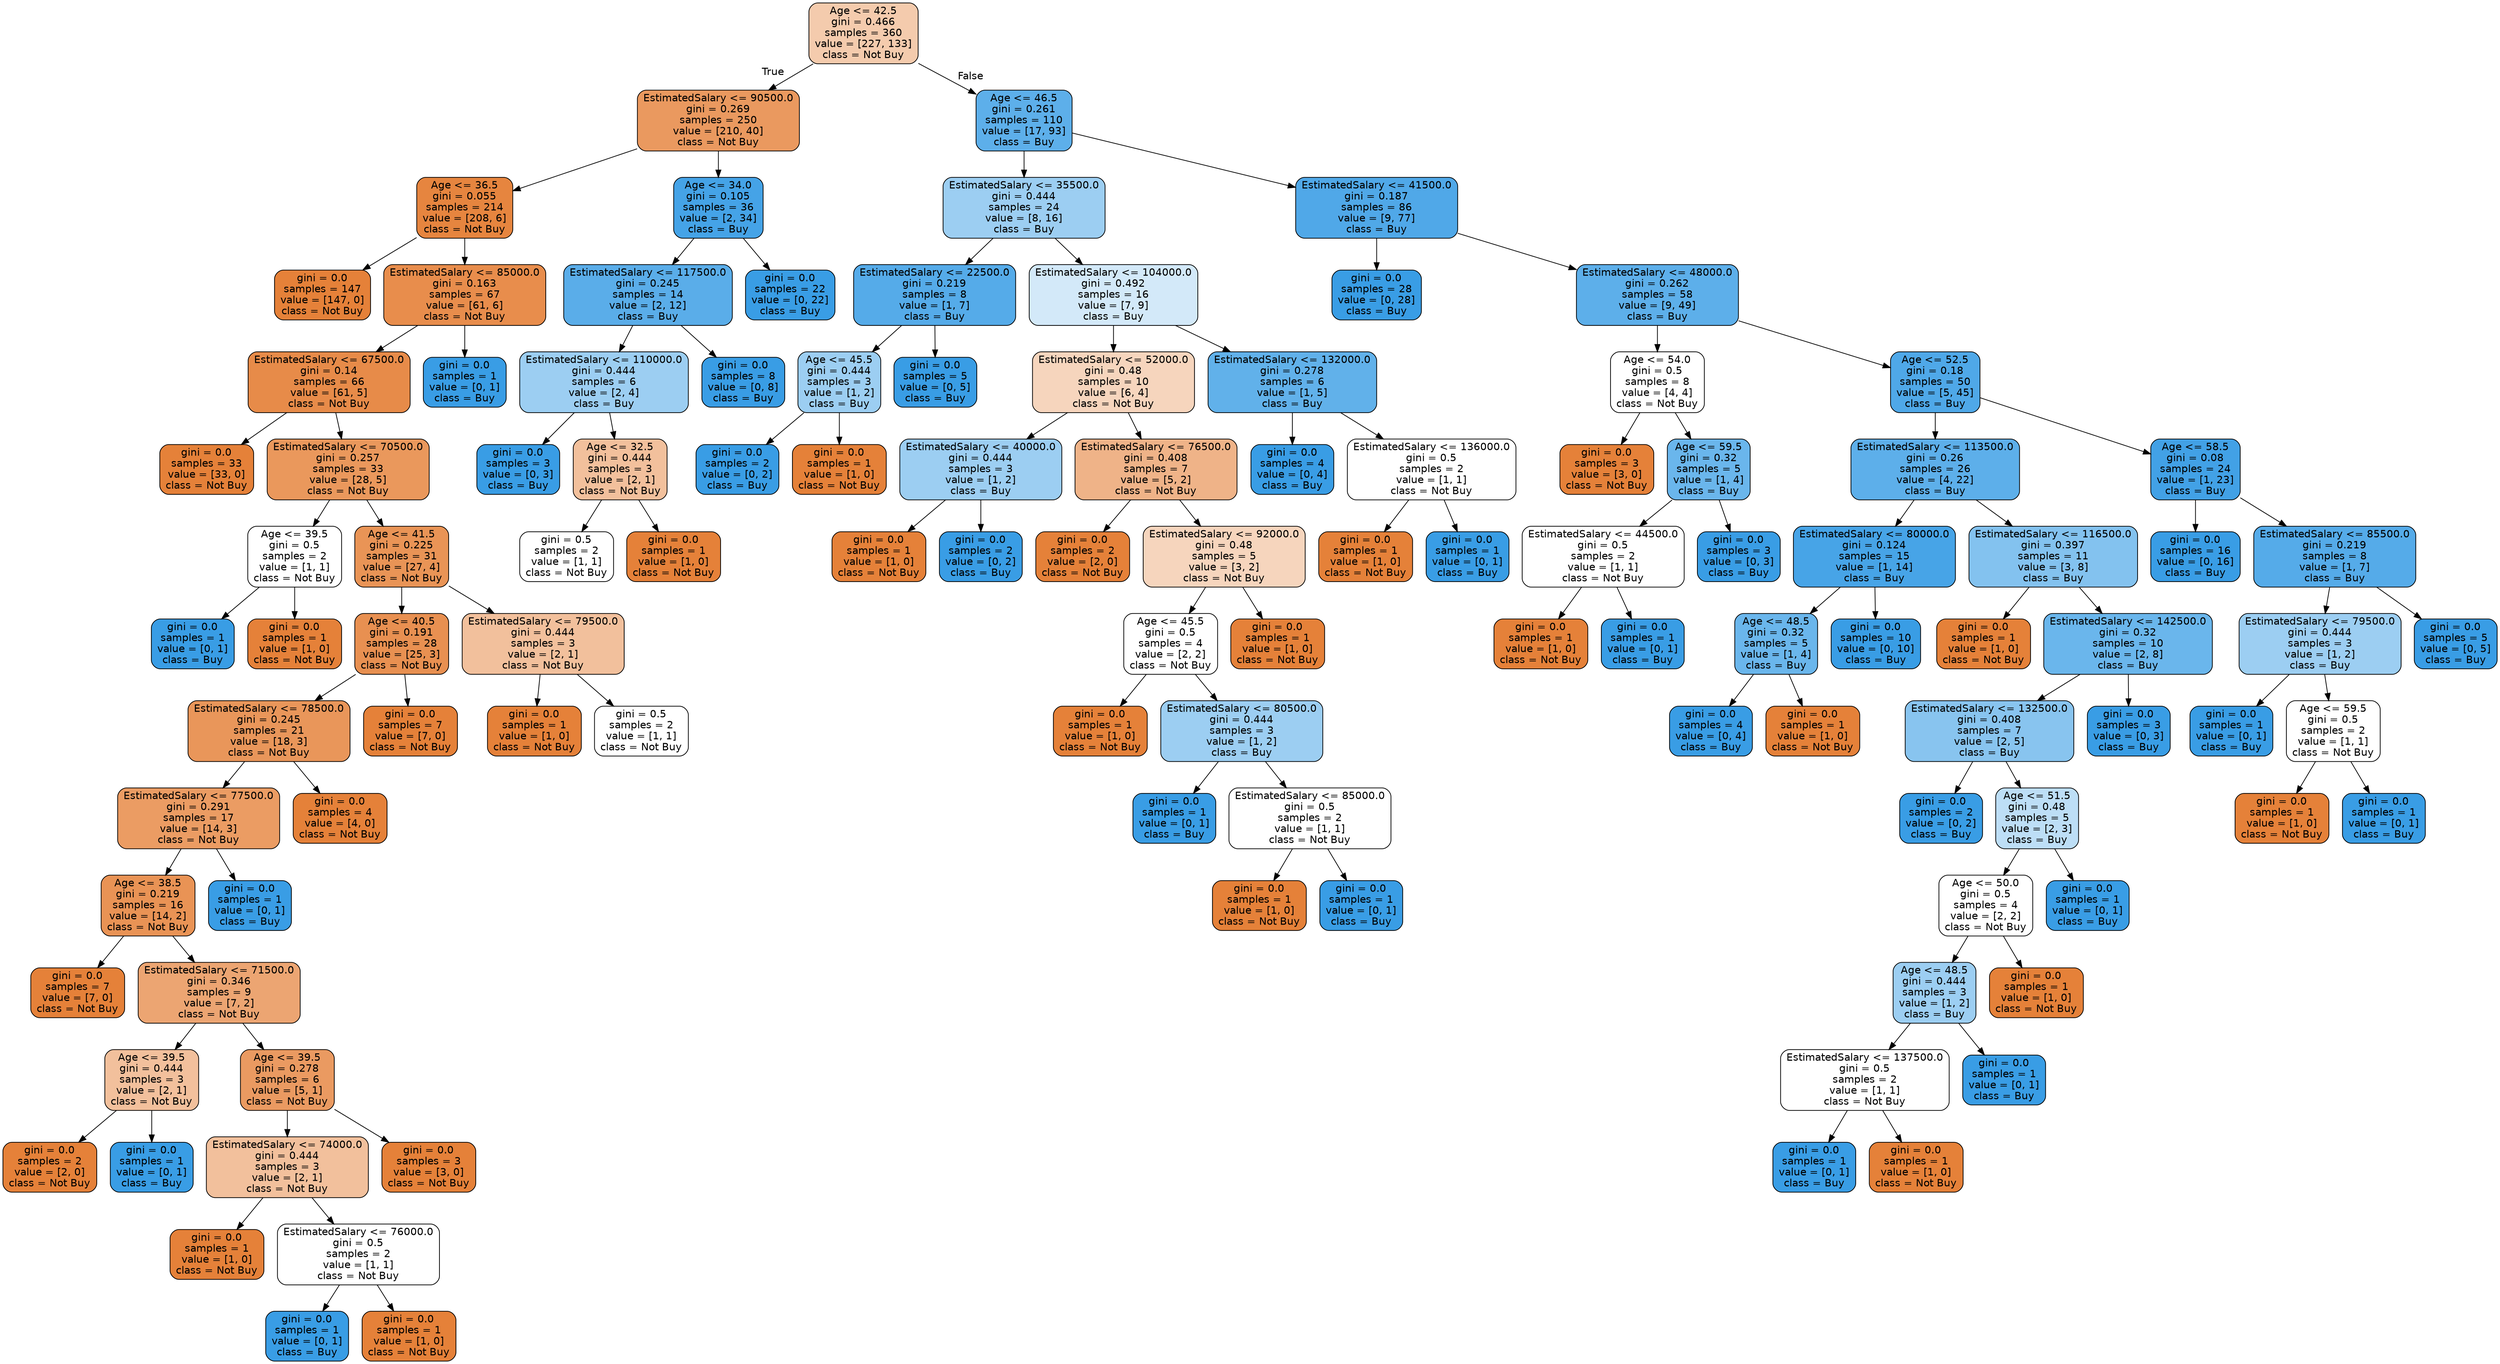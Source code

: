 digraph Tree {
node [shape=box, style="filled, rounded", color="black", fontname="helvetica"] ;
edge [fontname="helvetica"] ;
0 [label="Age <= 42.5\ngini = 0.466\nsamples = 360\nvalue = [227, 133]\nclass = Not Buy", fillcolor="#f4cbad"] ;
1 [label="EstimatedSalary <= 90500.0\ngini = 0.269\nsamples = 250\nvalue = [210, 40]\nclass = Not Buy", fillcolor="#ea995f"] ;
0 -> 1 [labeldistance=2.5, labelangle=45, headlabel="True"] ;
2 [label="Age <= 36.5\ngini = 0.055\nsamples = 214\nvalue = [208, 6]\nclass = Not Buy", fillcolor="#e6853f"] ;
1 -> 2 ;
3 [label="gini = 0.0\nsamples = 147\nvalue = [147, 0]\nclass = Not Buy", fillcolor="#e58139"] ;
2 -> 3 ;
4 [label="EstimatedSalary <= 85000.0\ngini = 0.163\nsamples = 67\nvalue = [61, 6]\nclass = Not Buy", fillcolor="#e88d4c"] ;
2 -> 4 ;
5 [label="EstimatedSalary <= 67500.0\ngini = 0.14\nsamples = 66\nvalue = [61, 5]\nclass = Not Buy", fillcolor="#e78b49"] ;
4 -> 5 ;
6 [label="gini = 0.0\nsamples = 33\nvalue = [33, 0]\nclass = Not Buy", fillcolor="#e58139"] ;
5 -> 6 ;
7 [label="EstimatedSalary <= 70500.0\ngini = 0.257\nsamples = 33\nvalue = [28, 5]\nclass = Not Buy", fillcolor="#ea985c"] ;
5 -> 7 ;
8 [label="Age <= 39.5\ngini = 0.5\nsamples = 2\nvalue = [1, 1]\nclass = Not Buy", fillcolor="#ffffff"] ;
7 -> 8 ;
9 [label="gini = 0.0\nsamples = 1\nvalue = [0, 1]\nclass = Buy", fillcolor="#399de5"] ;
8 -> 9 ;
10 [label="gini = 0.0\nsamples = 1\nvalue = [1, 0]\nclass = Not Buy", fillcolor="#e58139"] ;
8 -> 10 ;
11 [label="Age <= 41.5\ngini = 0.225\nsamples = 31\nvalue = [27, 4]\nclass = Not Buy", fillcolor="#e99456"] ;
7 -> 11 ;
12 [label="Age <= 40.5\ngini = 0.191\nsamples = 28\nvalue = [25, 3]\nclass = Not Buy", fillcolor="#e89051"] ;
11 -> 12 ;
13 [label="EstimatedSalary <= 78500.0\ngini = 0.245\nsamples = 21\nvalue = [18, 3]\nclass = Not Buy", fillcolor="#e9965a"] ;
12 -> 13 ;
14 [label="EstimatedSalary <= 77500.0\ngini = 0.291\nsamples = 17\nvalue = [14, 3]\nclass = Not Buy", fillcolor="#eb9c63"] ;
13 -> 14 ;
15 [label="Age <= 38.5\ngini = 0.219\nsamples = 16\nvalue = [14, 2]\nclass = Not Buy", fillcolor="#e99355"] ;
14 -> 15 ;
16 [label="gini = 0.0\nsamples = 7\nvalue = [7, 0]\nclass = Not Buy", fillcolor="#e58139"] ;
15 -> 16 ;
17 [label="EstimatedSalary <= 71500.0\ngini = 0.346\nsamples = 9\nvalue = [7, 2]\nclass = Not Buy", fillcolor="#eca572"] ;
15 -> 17 ;
18 [label="Age <= 39.5\ngini = 0.444\nsamples = 3\nvalue = [2, 1]\nclass = Not Buy", fillcolor="#f2c09c"] ;
17 -> 18 ;
19 [label="gini = 0.0\nsamples = 2\nvalue = [2, 0]\nclass = Not Buy", fillcolor="#e58139"] ;
18 -> 19 ;
20 [label="gini = 0.0\nsamples = 1\nvalue = [0, 1]\nclass = Buy", fillcolor="#399de5"] ;
18 -> 20 ;
21 [label="Age <= 39.5\ngini = 0.278\nsamples = 6\nvalue = [5, 1]\nclass = Not Buy", fillcolor="#ea9a61"] ;
17 -> 21 ;
22 [label="EstimatedSalary <= 74000.0\ngini = 0.444\nsamples = 3\nvalue = [2, 1]\nclass = Not Buy", fillcolor="#f2c09c"] ;
21 -> 22 ;
23 [label="gini = 0.0\nsamples = 1\nvalue = [1, 0]\nclass = Not Buy", fillcolor="#e58139"] ;
22 -> 23 ;
24 [label="EstimatedSalary <= 76000.0\ngini = 0.5\nsamples = 2\nvalue = [1, 1]\nclass = Not Buy", fillcolor="#ffffff"] ;
22 -> 24 ;
25 [label="gini = 0.0\nsamples = 1\nvalue = [0, 1]\nclass = Buy", fillcolor="#399de5"] ;
24 -> 25 ;
26 [label="gini = 0.0\nsamples = 1\nvalue = [1, 0]\nclass = Not Buy", fillcolor="#e58139"] ;
24 -> 26 ;
27 [label="gini = 0.0\nsamples = 3\nvalue = [3, 0]\nclass = Not Buy", fillcolor="#e58139"] ;
21 -> 27 ;
28 [label="gini = 0.0\nsamples = 1\nvalue = [0, 1]\nclass = Buy", fillcolor="#399de5"] ;
14 -> 28 ;
29 [label="gini = 0.0\nsamples = 4\nvalue = [4, 0]\nclass = Not Buy", fillcolor="#e58139"] ;
13 -> 29 ;
30 [label="gini = 0.0\nsamples = 7\nvalue = [7, 0]\nclass = Not Buy", fillcolor="#e58139"] ;
12 -> 30 ;
31 [label="EstimatedSalary <= 79500.0\ngini = 0.444\nsamples = 3\nvalue = [2, 1]\nclass = Not Buy", fillcolor="#f2c09c"] ;
11 -> 31 ;
32 [label="gini = 0.0\nsamples = 1\nvalue = [1, 0]\nclass = Not Buy", fillcolor="#e58139"] ;
31 -> 32 ;
33 [label="gini = 0.5\nsamples = 2\nvalue = [1, 1]\nclass = Not Buy", fillcolor="#ffffff"] ;
31 -> 33 ;
34 [label="gini = 0.0\nsamples = 1\nvalue = [0, 1]\nclass = Buy", fillcolor="#399de5"] ;
4 -> 34 ;
35 [label="Age <= 34.0\ngini = 0.105\nsamples = 36\nvalue = [2, 34]\nclass = Buy", fillcolor="#45a3e7"] ;
1 -> 35 ;
36 [label="EstimatedSalary <= 117500.0\ngini = 0.245\nsamples = 14\nvalue = [2, 12]\nclass = Buy", fillcolor="#5aade9"] ;
35 -> 36 ;
37 [label="EstimatedSalary <= 110000.0\ngini = 0.444\nsamples = 6\nvalue = [2, 4]\nclass = Buy", fillcolor="#9ccef2"] ;
36 -> 37 ;
38 [label="gini = 0.0\nsamples = 3\nvalue = [0, 3]\nclass = Buy", fillcolor="#399de5"] ;
37 -> 38 ;
39 [label="Age <= 32.5\ngini = 0.444\nsamples = 3\nvalue = [2, 1]\nclass = Not Buy", fillcolor="#f2c09c"] ;
37 -> 39 ;
40 [label="gini = 0.5\nsamples = 2\nvalue = [1, 1]\nclass = Not Buy", fillcolor="#ffffff"] ;
39 -> 40 ;
41 [label="gini = 0.0\nsamples = 1\nvalue = [1, 0]\nclass = Not Buy", fillcolor="#e58139"] ;
39 -> 41 ;
42 [label="gini = 0.0\nsamples = 8\nvalue = [0, 8]\nclass = Buy", fillcolor="#399de5"] ;
36 -> 42 ;
43 [label="gini = 0.0\nsamples = 22\nvalue = [0, 22]\nclass = Buy", fillcolor="#399de5"] ;
35 -> 43 ;
44 [label="Age <= 46.5\ngini = 0.261\nsamples = 110\nvalue = [17, 93]\nclass = Buy", fillcolor="#5dafea"] ;
0 -> 44 [labeldistance=2.5, labelangle=-45, headlabel="False"] ;
45 [label="EstimatedSalary <= 35500.0\ngini = 0.444\nsamples = 24\nvalue = [8, 16]\nclass = Buy", fillcolor="#9ccef2"] ;
44 -> 45 ;
46 [label="EstimatedSalary <= 22500.0\ngini = 0.219\nsamples = 8\nvalue = [1, 7]\nclass = Buy", fillcolor="#55abe9"] ;
45 -> 46 ;
47 [label="Age <= 45.5\ngini = 0.444\nsamples = 3\nvalue = [1, 2]\nclass = Buy", fillcolor="#9ccef2"] ;
46 -> 47 ;
48 [label="gini = 0.0\nsamples = 2\nvalue = [0, 2]\nclass = Buy", fillcolor="#399de5"] ;
47 -> 48 ;
49 [label="gini = 0.0\nsamples = 1\nvalue = [1, 0]\nclass = Not Buy", fillcolor="#e58139"] ;
47 -> 49 ;
50 [label="gini = 0.0\nsamples = 5\nvalue = [0, 5]\nclass = Buy", fillcolor="#399de5"] ;
46 -> 50 ;
51 [label="EstimatedSalary <= 104000.0\ngini = 0.492\nsamples = 16\nvalue = [7, 9]\nclass = Buy", fillcolor="#d3e9f9"] ;
45 -> 51 ;
52 [label="EstimatedSalary <= 52000.0\ngini = 0.48\nsamples = 10\nvalue = [6, 4]\nclass = Not Buy", fillcolor="#f6d5bd"] ;
51 -> 52 ;
53 [label="EstimatedSalary <= 40000.0\ngini = 0.444\nsamples = 3\nvalue = [1, 2]\nclass = Buy", fillcolor="#9ccef2"] ;
52 -> 53 ;
54 [label="gini = 0.0\nsamples = 1\nvalue = [1, 0]\nclass = Not Buy", fillcolor="#e58139"] ;
53 -> 54 ;
55 [label="gini = 0.0\nsamples = 2\nvalue = [0, 2]\nclass = Buy", fillcolor="#399de5"] ;
53 -> 55 ;
56 [label="EstimatedSalary <= 76500.0\ngini = 0.408\nsamples = 7\nvalue = [5, 2]\nclass = Not Buy", fillcolor="#efb388"] ;
52 -> 56 ;
57 [label="gini = 0.0\nsamples = 2\nvalue = [2, 0]\nclass = Not Buy", fillcolor="#e58139"] ;
56 -> 57 ;
58 [label="EstimatedSalary <= 92000.0\ngini = 0.48\nsamples = 5\nvalue = [3, 2]\nclass = Not Buy", fillcolor="#f6d5bd"] ;
56 -> 58 ;
59 [label="Age <= 45.5\ngini = 0.5\nsamples = 4\nvalue = [2, 2]\nclass = Not Buy", fillcolor="#ffffff"] ;
58 -> 59 ;
60 [label="gini = 0.0\nsamples = 1\nvalue = [1, 0]\nclass = Not Buy", fillcolor="#e58139"] ;
59 -> 60 ;
61 [label="EstimatedSalary <= 80500.0\ngini = 0.444\nsamples = 3\nvalue = [1, 2]\nclass = Buy", fillcolor="#9ccef2"] ;
59 -> 61 ;
62 [label="gini = 0.0\nsamples = 1\nvalue = [0, 1]\nclass = Buy", fillcolor="#399de5"] ;
61 -> 62 ;
63 [label="EstimatedSalary <= 85000.0\ngini = 0.5\nsamples = 2\nvalue = [1, 1]\nclass = Not Buy", fillcolor="#ffffff"] ;
61 -> 63 ;
64 [label="gini = 0.0\nsamples = 1\nvalue = [1, 0]\nclass = Not Buy", fillcolor="#e58139"] ;
63 -> 64 ;
65 [label="gini = 0.0\nsamples = 1\nvalue = [0, 1]\nclass = Buy", fillcolor="#399de5"] ;
63 -> 65 ;
66 [label="gini = 0.0\nsamples = 1\nvalue = [1, 0]\nclass = Not Buy", fillcolor="#e58139"] ;
58 -> 66 ;
67 [label="EstimatedSalary <= 132000.0\ngini = 0.278\nsamples = 6\nvalue = [1, 5]\nclass = Buy", fillcolor="#61b1ea"] ;
51 -> 67 ;
68 [label="gini = 0.0\nsamples = 4\nvalue = [0, 4]\nclass = Buy", fillcolor="#399de5"] ;
67 -> 68 ;
69 [label="EstimatedSalary <= 136000.0\ngini = 0.5\nsamples = 2\nvalue = [1, 1]\nclass = Not Buy", fillcolor="#ffffff"] ;
67 -> 69 ;
70 [label="gini = 0.0\nsamples = 1\nvalue = [1, 0]\nclass = Not Buy", fillcolor="#e58139"] ;
69 -> 70 ;
71 [label="gini = 0.0\nsamples = 1\nvalue = [0, 1]\nclass = Buy", fillcolor="#399de5"] ;
69 -> 71 ;
72 [label="EstimatedSalary <= 41500.0\ngini = 0.187\nsamples = 86\nvalue = [9, 77]\nclass = Buy", fillcolor="#50a8e8"] ;
44 -> 72 ;
73 [label="gini = 0.0\nsamples = 28\nvalue = [0, 28]\nclass = Buy", fillcolor="#399de5"] ;
72 -> 73 ;
74 [label="EstimatedSalary <= 48000.0\ngini = 0.262\nsamples = 58\nvalue = [9, 49]\nclass = Buy", fillcolor="#5dafea"] ;
72 -> 74 ;
75 [label="Age <= 54.0\ngini = 0.5\nsamples = 8\nvalue = [4, 4]\nclass = Not Buy", fillcolor="#ffffff"] ;
74 -> 75 ;
76 [label="gini = 0.0\nsamples = 3\nvalue = [3, 0]\nclass = Not Buy", fillcolor="#e58139"] ;
75 -> 76 ;
77 [label="Age <= 59.5\ngini = 0.32\nsamples = 5\nvalue = [1, 4]\nclass = Buy", fillcolor="#6ab6ec"] ;
75 -> 77 ;
78 [label="EstimatedSalary <= 44500.0\ngini = 0.5\nsamples = 2\nvalue = [1, 1]\nclass = Not Buy", fillcolor="#ffffff"] ;
77 -> 78 ;
79 [label="gini = 0.0\nsamples = 1\nvalue = [1, 0]\nclass = Not Buy", fillcolor="#e58139"] ;
78 -> 79 ;
80 [label="gini = 0.0\nsamples = 1\nvalue = [0, 1]\nclass = Buy", fillcolor="#399de5"] ;
78 -> 80 ;
81 [label="gini = 0.0\nsamples = 3\nvalue = [0, 3]\nclass = Buy", fillcolor="#399de5"] ;
77 -> 81 ;
82 [label="Age <= 52.5\ngini = 0.18\nsamples = 50\nvalue = [5, 45]\nclass = Buy", fillcolor="#4fa8e8"] ;
74 -> 82 ;
83 [label="EstimatedSalary <= 113500.0\ngini = 0.26\nsamples = 26\nvalue = [4, 22]\nclass = Buy", fillcolor="#5dafea"] ;
82 -> 83 ;
84 [label="EstimatedSalary <= 80000.0\ngini = 0.124\nsamples = 15\nvalue = [1, 14]\nclass = Buy", fillcolor="#47a4e7"] ;
83 -> 84 ;
85 [label="Age <= 48.5\ngini = 0.32\nsamples = 5\nvalue = [1, 4]\nclass = Buy", fillcolor="#6ab6ec"] ;
84 -> 85 ;
86 [label="gini = 0.0\nsamples = 4\nvalue = [0, 4]\nclass = Buy", fillcolor="#399de5"] ;
85 -> 86 ;
87 [label="gini = 0.0\nsamples = 1\nvalue = [1, 0]\nclass = Not Buy", fillcolor="#e58139"] ;
85 -> 87 ;
88 [label="gini = 0.0\nsamples = 10\nvalue = [0, 10]\nclass = Buy", fillcolor="#399de5"] ;
84 -> 88 ;
89 [label="EstimatedSalary <= 116500.0\ngini = 0.397\nsamples = 11\nvalue = [3, 8]\nclass = Buy", fillcolor="#83c2ef"] ;
83 -> 89 ;
90 [label="gini = 0.0\nsamples = 1\nvalue = [1, 0]\nclass = Not Buy", fillcolor="#e58139"] ;
89 -> 90 ;
91 [label="EstimatedSalary <= 142500.0\ngini = 0.32\nsamples = 10\nvalue = [2, 8]\nclass = Buy", fillcolor="#6ab6ec"] ;
89 -> 91 ;
92 [label="EstimatedSalary <= 132500.0\ngini = 0.408\nsamples = 7\nvalue = [2, 5]\nclass = Buy", fillcolor="#88c4ef"] ;
91 -> 92 ;
93 [label="gini = 0.0\nsamples = 2\nvalue = [0, 2]\nclass = Buy", fillcolor="#399de5"] ;
92 -> 93 ;
94 [label="Age <= 51.5\ngini = 0.48\nsamples = 5\nvalue = [2, 3]\nclass = Buy", fillcolor="#bddef6"] ;
92 -> 94 ;
95 [label="Age <= 50.0\ngini = 0.5\nsamples = 4\nvalue = [2, 2]\nclass = Not Buy", fillcolor="#ffffff"] ;
94 -> 95 ;
96 [label="Age <= 48.5\ngini = 0.444\nsamples = 3\nvalue = [1, 2]\nclass = Buy", fillcolor="#9ccef2"] ;
95 -> 96 ;
97 [label="EstimatedSalary <= 137500.0\ngini = 0.5\nsamples = 2\nvalue = [1, 1]\nclass = Not Buy", fillcolor="#ffffff"] ;
96 -> 97 ;
98 [label="gini = 0.0\nsamples = 1\nvalue = [0, 1]\nclass = Buy", fillcolor="#399de5"] ;
97 -> 98 ;
99 [label="gini = 0.0\nsamples = 1\nvalue = [1, 0]\nclass = Not Buy", fillcolor="#e58139"] ;
97 -> 99 ;
100 [label="gini = 0.0\nsamples = 1\nvalue = [0, 1]\nclass = Buy", fillcolor="#399de5"] ;
96 -> 100 ;
101 [label="gini = 0.0\nsamples = 1\nvalue = [1, 0]\nclass = Not Buy", fillcolor="#e58139"] ;
95 -> 101 ;
102 [label="gini = 0.0\nsamples = 1\nvalue = [0, 1]\nclass = Buy", fillcolor="#399de5"] ;
94 -> 102 ;
103 [label="gini = 0.0\nsamples = 3\nvalue = [0, 3]\nclass = Buy", fillcolor="#399de5"] ;
91 -> 103 ;
104 [label="Age <= 58.5\ngini = 0.08\nsamples = 24\nvalue = [1, 23]\nclass = Buy", fillcolor="#42a1e6"] ;
82 -> 104 ;
105 [label="gini = 0.0\nsamples = 16\nvalue = [0, 16]\nclass = Buy", fillcolor="#399de5"] ;
104 -> 105 ;
106 [label="EstimatedSalary <= 85500.0\ngini = 0.219\nsamples = 8\nvalue = [1, 7]\nclass = Buy", fillcolor="#55abe9"] ;
104 -> 106 ;
107 [label="EstimatedSalary <= 79500.0\ngini = 0.444\nsamples = 3\nvalue = [1, 2]\nclass = Buy", fillcolor="#9ccef2"] ;
106 -> 107 ;
108 [label="gini = 0.0\nsamples = 1\nvalue = [0, 1]\nclass = Buy", fillcolor="#399de5"] ;
107 -> 108 ;
109 [label="Age <= 59.5\ngini = 0.5\nsamples = 2\nvalue = [1, 1]\nclass = Not Buy", fillcolor="#ffffff"] ;
107 -> 109 ;
110 [label="gini = 0.0\nsamples = 1\nvalue = [1, 0]\nclass = Not Buy", fillcolor="#e58139"] ;
109 -> 110 ;
111 [label="gini = 0.0\nsamples = 1\nvalue = [0, 1]\nclass = Buy", fillcolor="#399de5"] ;
109 -> 111 ;
112 [label="gini = 0.0\nsamples = 5\nvalue = [0, 5]\nclass = Buy", fillcolor="#399de5"] ;
106 -> 112 ;
}